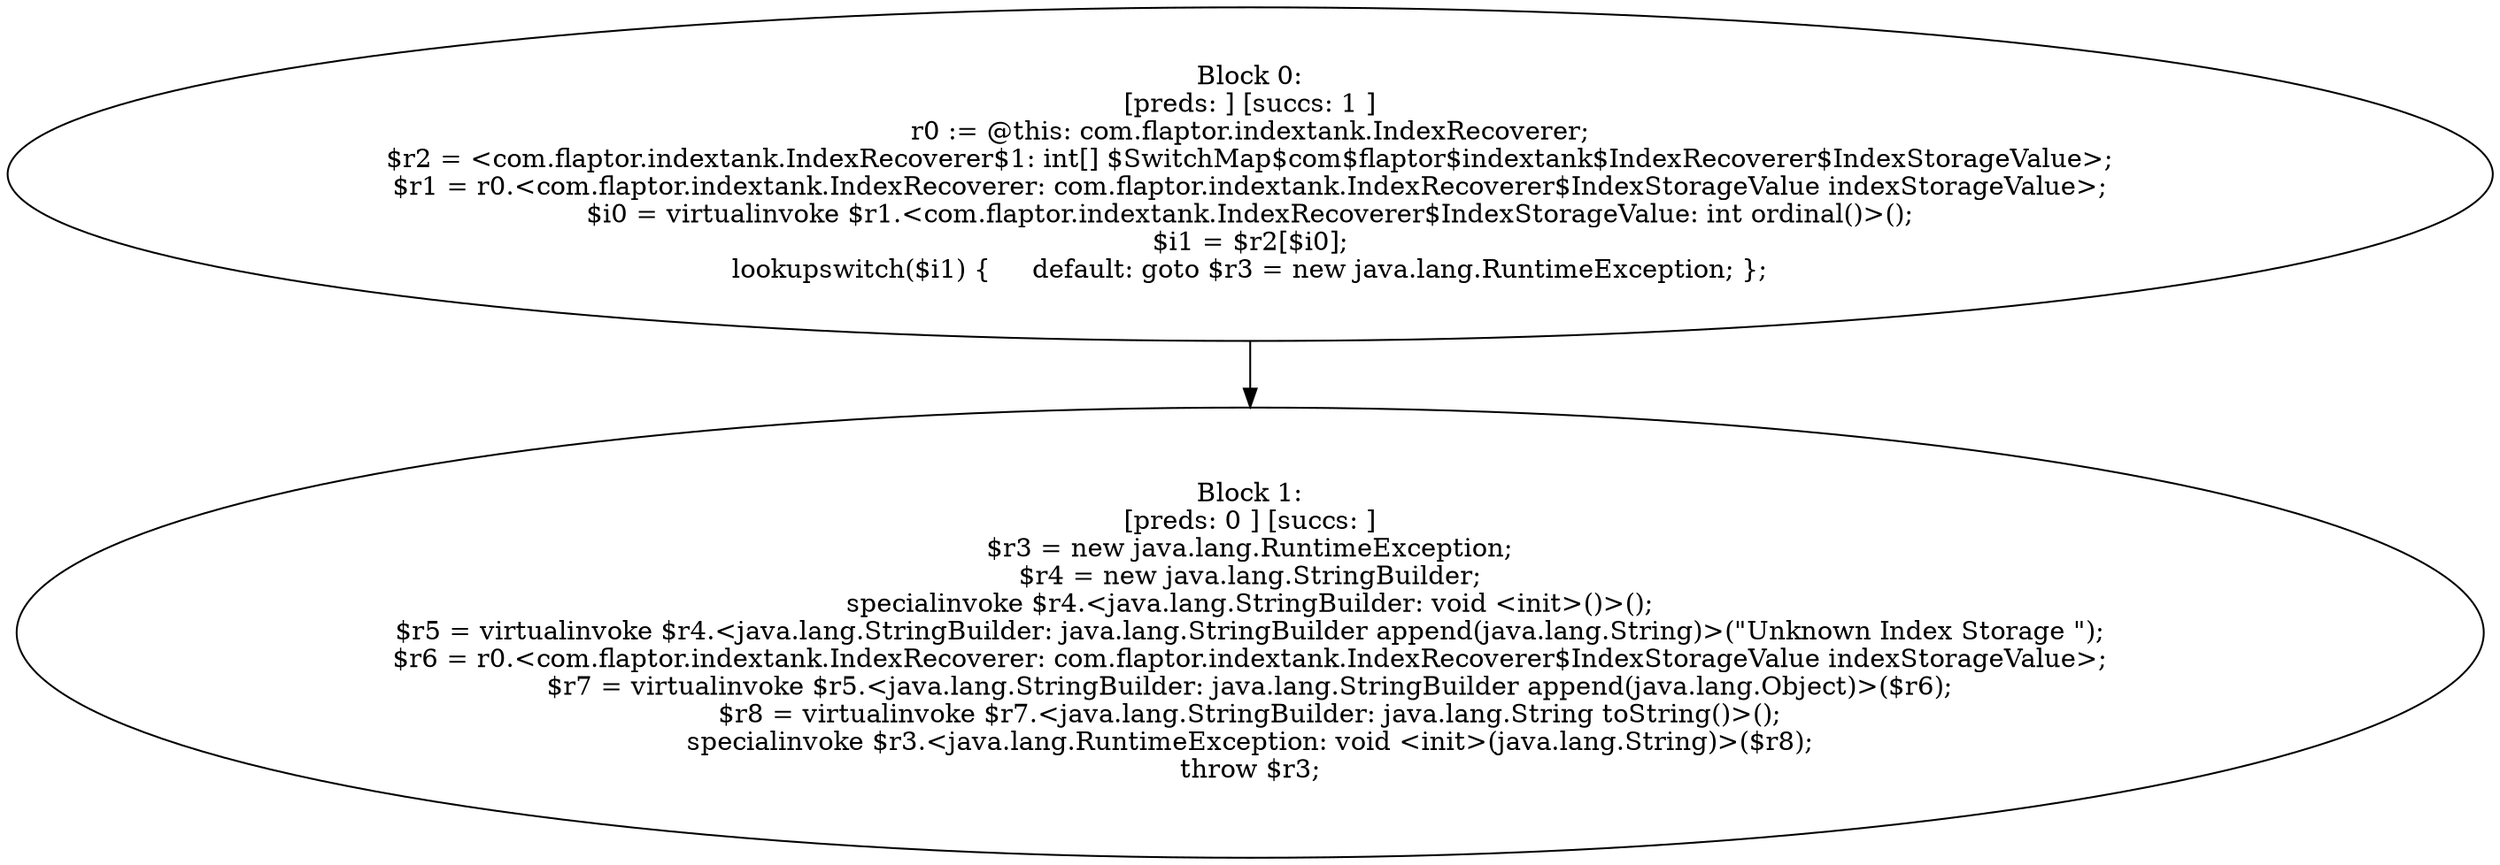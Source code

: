 digraph "unitGraph" {
    "Block 0:
[preds: ] [succs: 1 ]
r0 := @this: com.flaptor.indextank.IndexRecoverer;
$r2 = <com.flaptor.indextank.IndexRecoverer$1: int[] $SwitchMap$com$flaptor$indextank$IndexRecoverer$IndexStorageValue>;
$r1 = r0.<com.flaptor.indextank.IndexRecoverer: com.flaptor.indextank.IndexRecoverer$IndexStorageValue indexStorageValue>;
$i0 = virtualinvoke $r1.<com.flaptor.indextank.IndexRecoverer$IndexStorageValue: int ordinal()>();
$i1 = $r2[$i0];
lookupswitch($i1) {     default: goto $r3 = new java.lang.RuntimeException; };
"
    "Block 1:
[preds: 0 ] [succs: ]
$r3 = new java.lang.RuntimeException;
$r4 = new java.lang.StringBuilder;
specialinvoke $r4.<java.lang.StringBuilder: void <init>()>();
$r5 = virtualinvoke $r4.<java.lang.StringBuilder: java.lang.StringBuilder append(java.lang.String)>(\"Unknown Index Storage \");
$r6 = r0.<com.flaptor.indextank.IndexRecoverer: com.flaptor.indextank.IndexRecoverer$IndexStorageValue indexStorageValue>;
$r7 = virtualinvoke $r5.<java.lang.StringBuilder: java.lang.StringBuilder append(java.lang.Object)>($r6);
$r8 = virtualinvoke $r7.<java.lang.StringBuilder: java.lang.String toString()>();
specialinvoke $r3.<java.lang.RuntimeException: void <init>(java.lang.String)>($r8);
throw $r3;
"
    "Block 0:
[preds: ] [succs: 1 ]
r0 := @this: com.flaptor.indextank.IndexRecoverer;
$r2 = <com.flaptor.indextank.IndexRecoverer$1: int[] $SwitchMap$com$flaptor$indextank$IndexRecoverer$IndexStorageValue>;
$r1 = r0.<com.flaptor.indextank.IndexRecoverer: com.flaptor.indextank.IndexRecoverer$IndexStorageValue indexStorageValue>;
$i0 = virtualinvoke $r1.<com.flaptor.indextank.IndexRecoverer$IndexStorageValue: int ordinal()>();
$i1 = $r2[$i0];
lookupswitch($i1) {     default: goto $r3 = new java.lang.RuntimeException; };
"->"Block 1:
[preds: 0 ] [succs: ]
$r3 = new java.lang.RuntimeException;
$r4 = new java.lang.StringBuilder;
specialinvoke $r4.<java.lang.StringBuilder: void <init>()>();
$r5 = virtualinvoke $r4.<java.lang.StringBuilder: java.lang.StringBuilder append(java.lang.String)>(\"Unknown Index Storage \");
$r6 = r0.<com.flaptor.indextank.IndexRecoverer: com.flaptor.indextank.IndexRecoverer$IndexStorageValue indexStorageValue>;
$r7 = virtualinvoke $r5.<java.lang.StringBuilder: java.lang.StringBuilder append(java.lang.Object)>($r6);
$r8 = virtualinvoke $r7.<java.lang.StringBuilder: java.lang.String toString()>();
specialinvoke $r3.<java.lang.RuntimeException: void <init>(java.lang.String)>($r8);
throw $r3;
";
}
